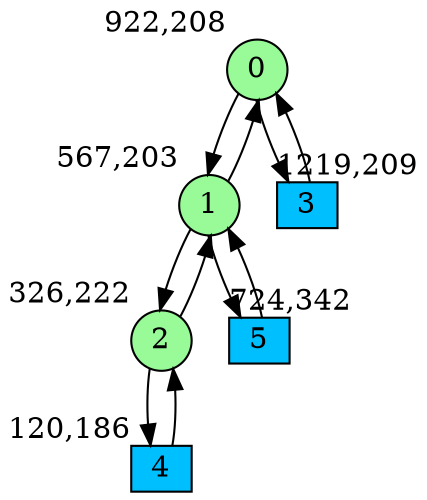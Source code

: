 digraph G {
graph [bgcolor=white]
node [shape=circle, style = filled, fillcolor=white,fixedsize=true, width=0.4, height=0.3 ]
0[xlabel="922,208", pos = "12.5313,2.09375!", fillcolor=palegreen ];
1[xlabel="567,203", pos = "6.98438,2.17188!", fillcolor=palegreen ];
2[xlabel="326,222", pos = "3.21875,1.875!", fillcolor=palegreen ];
3[xlabel="1219,209", pos = "17.1719,2.07813!", fillcolor=deepskyblue, shape=box ];
4[xlabel="120,186", pos = "0,2.4375!", fillcolor=deepskyblue, shape=box ];
5[xlabel="724,342", pos = "9.4375,0!", fillcolor=deepskyblue, shape=box ];
0->1 ;
0->3 ;
1->0 ;
1->2 ;
1->5 ;
2->1 ;
2->4 ;
3->0 ;
4->2 ;
5->1 ;
}
